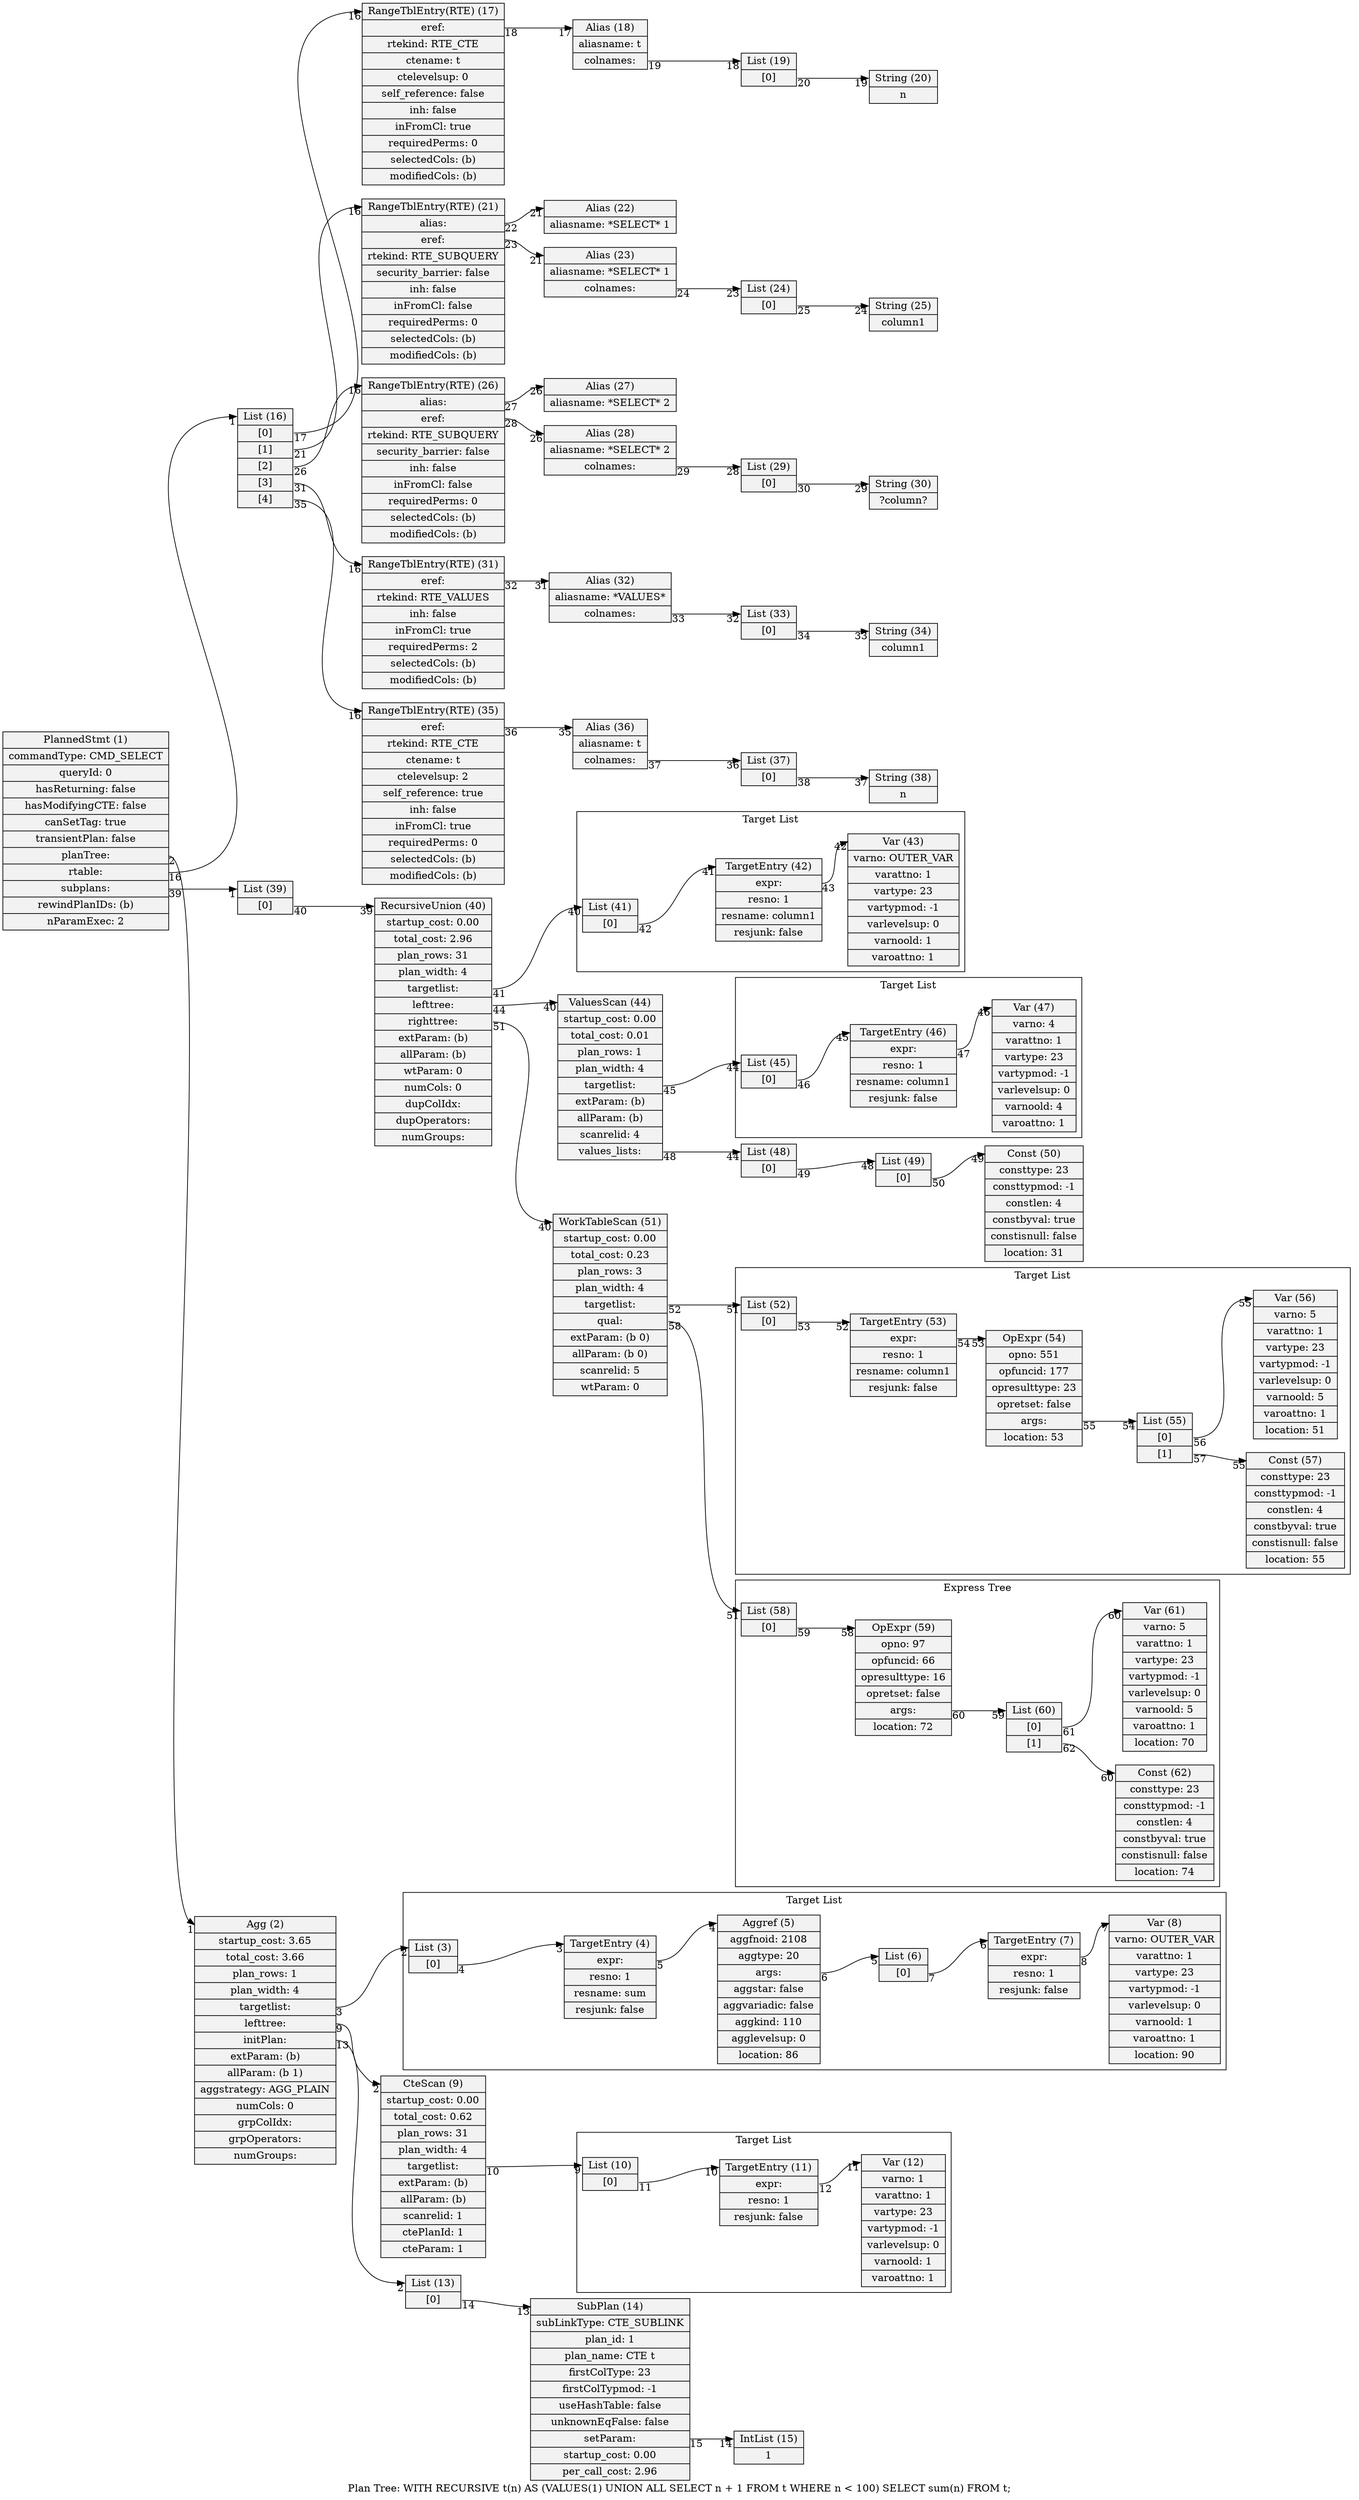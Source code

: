 digraph {
graph [rankdir = "LR", label = "Plan Tree: WITH RECURSIVE t(n) AS (VALUES(1) UNION ALL SELECT n + 1 FROM t WHERE n < 100) SELECT sum(n) FROM t;"]
node  [shape=record,style=filled,fillcolor=gray95]
edge  [arrowtail=empty]
20[label = "<head> String (20)|n"]
18[label = "<head> Alias (18)|aliasname: t|<colnames> colnames: "]
19[label = "<head> List (19)|<1> [0]"]
32[label = "<head> Alias (32)|aliasname: *VALUES*|<colnames> colnames: "]
33[label = "<head> List (33)|<1> [0]"]
34[label = "<head> String (34)|column1"]
22[label = "<head> Alias (22)|aliasname: *SELECT* 1"]
23[label = "<head> Alias (23)|aliasname: *SELECT* 1|<colnames> colnames: "]
24[label = "<head> List (24)|<1> [0]"]
25[label = "<head> String (25)|column1"]
36[label = "<head> Alias (36)|aliasname: t|<colnames> colnames: "]
37[label = "<head> List (37)|<1> [0]"]
38[label = "<head> String (38)|n"]
27[label = "<head> Alias (27)|aliasname: *SELECT* 2"]
28[label = "<head> Alias (28)|aliasname: *SELECT* 2|<colnames> colnames: "]
29[label = "<head> List (29)|<1> [0]"]
30[label = "<head> String (30)|?column?"]
44[label = "<head> ValuesScan (44)|startup_cost: 0.00|total_cost: 0.01|plan_rows: 1|plan_width: 4|<targetlist> targetlist: |extParam: (b)|allParam: (b)|scanrelid: 4|<values_lists> values_lists: "]
51[label = "<head> WorkTableScan (51)|startup_cost: 0.00|total_cost: 0.23|plan_rows: 3|plan_width: 4|<targetlist> targetlist: |<qual> qual: |extParam: (b 0)|allParam: (b 0)|scanrelid: 5|wtParam: 0"]
40[label = "<head> RecursiveUnion (40)|startup_cost: 0.00|total_cost: 2.96|plan_rows: 31|plan_width: 4|<targetlist> targetlist: |<lefttree> lefttree: |<righttree> righttree: |extParam: (b)|allParam: (b)|wtParam: 0|numCols: 0|dupColIdx:|dupOperators:|numGroups: "]
14[label = "<head> SubPlan (14)|subLinkType: CTE_SUBLINK|plan_id: 1|plan_name: CTE t|firstColType: 23|firstColTypmod: -1|useHashTable: false|unknownEqFalse: false|<setParam> setParam: |startup_cost: 0.00|per_call_cost: 2.96"]
15[label = "<head> IntList (15)|1 "]
39[label = "<head> List (39)|<1> [0]"]
13[label = "<head> List (13)|<1> [0]"]
9[label = "<head> CteScan (9)|startup_cost: 0.00|total_cost: 0.62|plan_rows: 31|plan_width: 4|<targetlist> targetlist: |extParam: (b)|allParam: (b)|scanrelid: 1|ctePlanId: 1|cteParam: 1"]
2[label = "<head> Agg (2)|startup_cost: 3.65|total_cost: 3.66|plan_rows: 1|plan_width: 4|<targetlist> targetlist: |<lefttree> lefttree: |<initPlan> initPlan: |extParam: (b)|allParam: (b 1)|aggstrategy: AGG_PLAIN|numCols: 0|grpColIdx:|grpOperators:|numGroups: "]
17[label = "<head> RangeTblEntry(RTE) (17)|<eref> eref: |rtekind: RTE_CTE|ctename: t|ctelevelsup: 0|self_reference: false|inh: false|inFromCl: true|requiredPerms: 0|selectedCols: (b)|modifiedCols: (b)"]
16[label = "<head> List (16)|<1> [0]|<2> [1]|<3> [2]|<4> [3]|<5> [4]"]
21[label = "<head> RangeTblEntry(RTE) (21)|<alias> alias: |<eref> eref: |rtekind: RTE_SUBQUERY|security_barrier: false|inh: false|inFromCl: false|requiredPerms: 0|selectedCols: (b)|modifiedCols: (b)"]
26[label = "<head> RangeTblEntry(RTE) (26)|<alias> alias: |<eref> eref: |rtekind: RTE_SUBQUERY|security_barrier: false|inh: false|inFromCl: false|requiredPerms: 0|selectedCols: (b)|modifiedCols: (b)"]
31[label = "<head> RangeTblEntry(RTE) (31)|<eref> eref: |rtekind: RTE_VALUES|inh: false|inFromCl: true|requiredPerms: 2|selectedCols: (b)|modifiedCols: (b)"]
50[label = "<head> Const (50)|consttype: 23|consttypmod: -1|constlen: 4|constbyval: true|constisnull: false|location: 31"]
49[label = "<head> List (49)|<1> [0]"]
48[label = "<head> List (48)|<1> [0]"]
35[label = "<head> RangeTblEntry(RTE) (35)|<eref> eref: |rtekind: RTE_CTE|ctename: t|ctelevelsup: 2|self_reference: true|inh: false|inFromCl: true|requiredPerms: 0|selectedCols: (b)|modifiedCols: (b)"]
1[label = "<head> PlannedStmt (1)|commandType: CMD_SELECT|queryId: 0|hasReturning: false|hasModifyingCTE: false|canSetTag: true|transientPlan: false|<planTree> planTree: |<rtable> rtable: |<subplans> subplans: |rewindPlanIDs: (b)|nParamExec: 2"]

18:colnames -> 19:head [headlabel = "18", taillabel = "19"]
19:1 -> 20:head [headlabel = "19", taillabel = "20"]
32:colnames -> 33:head [headlabel = "32", taillabel = "33"]
33:1 -> 34:head [headlabel = "33", taillabel = "34"]
23:colnames -> 24:head [headlabel = "23", taillabel = "24"]
24:1 -> 25:head [headlabel = "24", taillabel = "25"]
36:colnames -> 37:head [headlabel = "36", taillabel = "37"]
37:1 -> 38:head [headlabel = "37", taillabel = "38"]
28:colnames -> 29:head [headlabel = "28", taillabel = "29"]
29:1 -> 30:head [headlabel = "29", taillabel = "30"]
44:targetlist -> 45:head [headlabel = "44", taillabel = "45"]
44:values_lists -> 48:head [headlabel = "44", taillabel = "48"]
51:targetlist -> 52:head [headlabel = "51", taillabel = "52"]
51:qual -> 58:head [headlabel = "51", taillabel = "58"]
40:lefttree -> 44:head [headlabel = "40", taillabel = "44"]
40:righttree -> 51:head [headlabel = "40", taillabel = "51"]
40:targetlist -> 41:head [headlabel = "40", taillabel = "41"]
14:setParam -> 15:head [headlabel = "14", taillabel = "15"]
39:1 -> 40:head [headlabel = "39", taillabel = "40"]
13:1 -> 14:head [headlabel = "13", taillabel = "14"]
9:targetlist -> 10:head [headlabel = "9", taillabel = "10"]
2:initPlan -> 13:head [headlabel = "2", taillabel = "13"]
2:lefttree -> 9:head [headlabel = "2", taillabel = "9"]
2:targetlist -> 3:head [headlabel = "2", taillabel = "3"]
17:eref -> 18:head [headlabel = "17", taillabel = "18"]
16:1 -> 17:head [headlabel = "16", taillabel = "17"]
16:2 -> 21:head [headlabel = "16", taillabel = "21"]
16:3 -> 26:head [headlabel = "16", taillabel = "26"]
16:4 -> 31:head [headlabel = "16", taillabel = "31"]
16:5 -> 35:head [headlabel = "16", taillabel = "35"]
21:alias -> 22:head [headlabel = "21", taillabel = "22"]
21:eref -> 23:head [headlabel = "21", taillabel = "23"]
26:alias -> 27:head [headlabel = "26", taillabel = "27"]
26:eref -> 28:head [headlabel = "26", taillabel = "28"]
31:eref -> 32:head [headlabel = "31", taillabel = "32"]
49:1 -> 50:head [headlabel = "49", taillabel = "50"]
48:1 -> 49:head [headlabel = "48", taillabel = "49"]
35:eref -> 36:head [headlabel = "35", taillabel = "36"]
1:subplans -> 39:head [headlabel = "1", taillabel = "39"]
1:planTree -> 2:head [headlabel = "1", taillabel = "2"]
1:rtable -> 16:head [headlabel = "1", taillabel = "16"]

subgraph cluster_0 {
	label = "Target List";
	12[label = "<head> Var (12)|varno: 1|varattno: 1|vartype: 23|vartypmod: -1|varlevelsup: 0|varnoold: 1|varoattno: 1"]
	11[label = "<head> TargetEntry (11)|<expr> expr: |resno: 1|resjunk: false"]
	10[label = "<head> List (10)|<1> [0]"]

	11:expr -> 12:head [headlabel = "11", taillabel = "12"]
	10:1 -> 11:head [headlabel = "10", taillabel = "11"]
}

subgraph cluster_1 {
	label = "Target List";
	41[label = "<head> List (41)|<1> [0]"]
	43[label = "<head> Var (43)|varno: OUTER_VAR|varattno: 1|vartype: 23|vartypmod: -1|varlevelsup: 0|varnoold: 1|varoattno: 1"]
	42[label = "<head> TargetEntry (42)|<expr> expr: |resno: 1|resname: column1|resjunk: false"]

	41:1 -> 42:head [headlabel = "41", taillabel = "42"]
	42:expr -> 43:head [headlabel = "42", taillabel = "43"]
}

subgraph cluster_2 {
	label = "Target List";
	5[label = "<head> Aggref (5)|aggfnoid: 2108|aggtype: 20|<args> args: |aggstar: false|aggvariadic: false|aggkind: 110|agglevelsup: 0|location: 86"]
	7[label = "<head> TargetEntry (7)|<expr> expr: |resno: 1|resjunk: false"]
	8[label = "<head> Var (8)|varno: OUTER_VAR|varattno: 1|vartype: 23|vartypmod: -1|varlevelsup: 0|varnoold: 1|varoattno: 1|location: 90"]
	6[label = "<head> List (6)|<1> [0]"]
	4[label = "<head> TargetEntry (4)|<expr> expr: |resno: 1|resname: sum|resjunk: false"]
	3[label = "<head> List (3)|<1> [0]"]

	5:args -> 6:head [headlabel = "5", taillabel = "6"]
	7:expr -> 8:head [headlabel = "7", taillabel = "8"]
	6:1 -> 7:head [headlabel = "6", taillabel = "7"]
	4:expr -> 5:head [headlabel = "4", taillabel = "5"]
	3:1 -> 4:head [headlabel = "3", taillabel = "4"]
}

subgraph cluster_3 {
	label = "Target List";
	46[label = "<head> TargetEntry (46)|<expr> expr: |resno: 1|resname: column1|resjunk: false"]
	47[label = "<head> Var (47)|varno: 4|varattno: 1|vartype: 23|vartypmod: -1|varlevelsup: 0|varnoold: 4|varoattno: 1"]
	45[label = "<head> List (45)|<1> [0]"]

	46:expr -> 47:head [headlabel = "46", taillabel = "47"]
	45:1 -> 46:head [headlabel = "45", taillabel = "46"]
}

subgraph cluster_4 {
	label = "Target List";
	53[label = "<head> TargetEntry (53)|<expr> expr: |resno: 1|resname: column1|resjunk: false"]
	54[label = "<head> OpExpr (54)|opno: 551|opfuncid: 177|opresulttype: 23|opretset: false|<args> args: |location: 53"]
	56[label = "<head> Var (56)|varno: 5|varattno: 1|vartype: 23|vartypmod: -1|varlevelsup: 0|varnoold: 5|varoattno: 1|location: 51"]
	55[label = "<head> List (55)|<1> [0]|<2> [1]"]
	57[label = "<head> Const (57)|consttype: 23|consttypmod: -1|constlen: 4|constbyval: true|constisnull: false|location: 55"]
	52[label = "<head> List (52)|<1> [0]"]

	53:expr -> 54:head [headlabel = "53", taillabel = "54"]
	54:args -> 55:head [headlabel = "54", taillabel = "55"]
	55:1 -> 56:head [headlabel = "55", taillabel = "56"]
	55:2 -> 57:head [headlabel = "55", taillabel = "57"]
	52:1 -> 53:head [headlabel = "52", taillabel = "53"]
}

subgraph cluster_5 {
	label = "Express Tree";
	59[label = "<head> OpExpr (59)|opno: 97|opfuncid: 66|opresulttype: 16|opretset: false|<args> args: |location: 72"]
	61[label = "<head> Var (61)|varno: 5|varattno: 1|vartype: 23|vartypmod: -1|varlevelsup: 0|varnoold: 5|varoattno: 1|location: 70"]
	60[label = "<head> List (60)|<1> [0]|<2> [1]"]
	62[label = "<head> Const (62)|consttype: 23|consttypmod: -1|constlen: 4|constbyval: true|constisnull: false|location: 74"]
	58[label = "<head> List (58)|<1> [0]"]

	59:args -> 60:head [headlabel = "59", taillabel = "60"]
	60:1 -> 61:head [headlabel = "60", taillabel = "61"]
	60:2 -> 62:head [headlabel = "60", taillabel = "62"]
	58:1 -> 59:head [headlabel = "58", taillabel = "59"]
}

}


